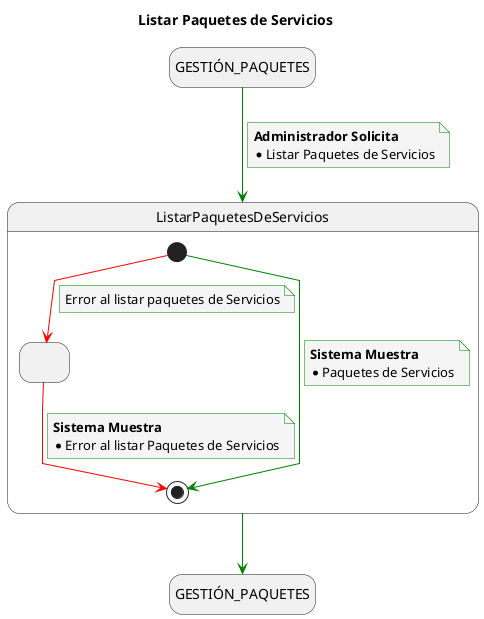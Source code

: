 @startuml
title Listar Paquetes de Servicios

skinparam {
    NoteBackgroundColor #whiteSmoke
    ArrowColor #green
    NoteBorderColor #green
    linetype polyline
}

hide empty description

state startState as "GESTIÓN_PAQUETES"
state endState as "GESTIÓN_PAQUETES"

startState --> ListarPaquetesDeServicios
note on link
    <b>Administrador Solicita</b>
    * Listar Paquetes de Servicios
end note

ListarPaquetesDeServicios --> endState

state ListarPaquetesDeServicios {
    state 2 as " "
    [*] --> [*] 
    note on link
        <b>Sistema Muestra</b>
        * Paquetes de Servicios
    end note

    [*] -[#red]-> 2
    note on link
        Error al listar paquetes de Servicios
    end note

    2 -[#red]-> [*]
    note on link
        <b>Sistema Muestra</b>
        * Error al listar Paquetes de Servicios
    end note


}
@enduml
